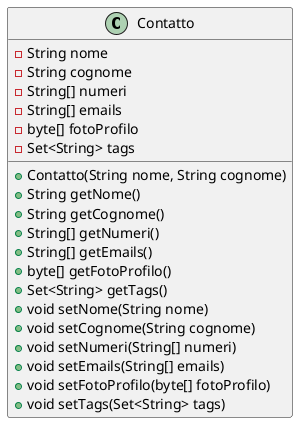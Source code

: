 @startuml

class Contatto {
    - String nome
    - String cognome
    - String[] numeri
    - String[] emails
    - byte[] fotoProfilo
    - Set<String> tags

    + Contatto(String nome, String cognome)
    + String getNome()
    + String getCognome()
    + String[] getNumeri()
    + String[] getEmails()
    + byte[] getFotoProfilo()
    + Set<String> getTags()
    + void setNome(String nome)
    + void setCognome(String cognome)
    + void setNumeri(String[] numeri)
    + void setEmails(String[] emails)
    + void setFotoProfilo(byte[] fotoProfilo)
    + void setTags(Set<String> tags)
}

@enduml